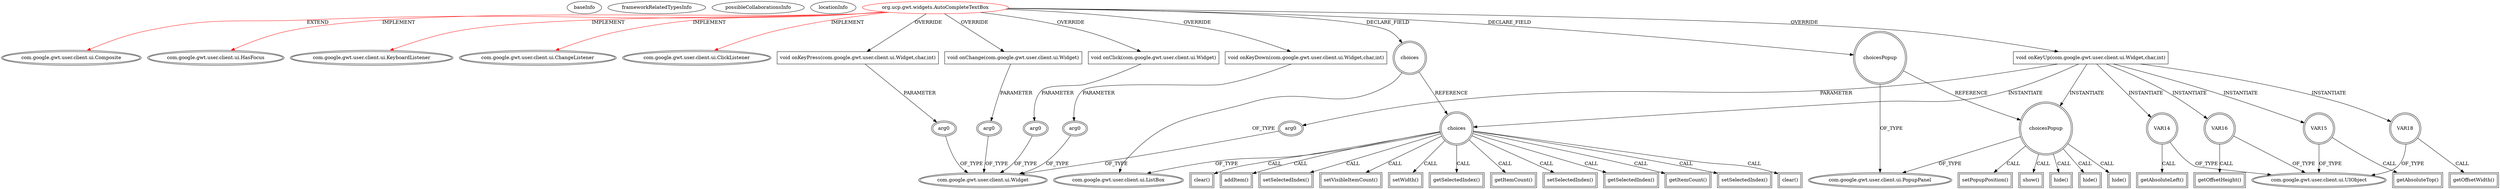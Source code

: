 digraph {
baseInfo[graphId=2968,category="extension_graph",isAnonymous=false,possibleRelation=false]
frameworkRelatedTypesInfo[0="com.google.gwt.user.client.ui.Composite",1="com.google.gwt.user.client.ui.HasFocus",2="com.google.gwt.user.client.ui.KeyboardListener",3="com.google.gwt.user.client.ui.ChangeListener",4="com.google.gwt.user.client.ui.ClickListener"]
possibleCollaborationsInfo[]
locationInfo[projectName="hmiguellima-ugat",filePath="/hmiguellima-ugat/ugat-master/src/org/ucp/gwt/widgets/AutoCompleteTextBox.java",contextSignature="AutoCompleteTextBox",graphId="2968"]
0[label="org.ucp.gwt.widgets.AutoCompleteTextBox",vertexType="ROOT_CLIENT_CLASS_DECLARATION",isFrameworkType=false,color=red]
1[label="com.google.gwt.user.client.ui.Composite",vertexType="FRAMEWORK_CLASS_TYPE",isFrameworkType=true,peripheries=2]
2[label="com.google.gwt.user.client.ui.HasFocus",vertexType="FRAMEWORK_INTERFACE_TYPE",isFrameworkType=true,peripheries=2]
3[label="com.google.gwt.user.client.ui.KeyboardListener",vertexType="FRAMEWORK_INTERFACE_TYPE",isFrameworkType=true,peripheries=2]
4[label="com.google.gwt.user.client.ui.ChangeListener",vertexType="FRAMEWORK_INTERFACE_TYPE",isFrameworkType=true,peripheries=2]
5[label="com.google.gwt.user.client.ui.ClickListener",vertexType="FRAMEWORK_INTERFACE_TYPE",isFrameworkType=true,peripheries=2]
6[label="choices",vertexType="FIELD_DECLARATION",isFrameworkType=true,peripheries=2,shape=circle]
7[label="com.google.gwt.user.client.ui.ListBox",vertexType="FRAMEWORK_CLASS_TYPE",isFrameworkType=true,peripheries=2]
8[label="choicesPopup",vertexType="FIELD_DECLARATION",isFrameworkType=true,peripheries=2,shape=circle]
9[label="com.google.gwt.user.client.ui.PopupPanel",vertexType="FRAMEWORK_CLASS_TYPE",isFrameworkType=true,peripheries=2]
10[label="void onChange(com.google.gwt.user.client.ui.Widget)",vertexType="OVERRIDING_METHOD_DECLARATION",isFrameworkType=false,shape=box]
11[label="arg0",vertexType="PARAMETER_DECLARATION",isFrameworkType=true,peripheries=2]
12[label="com.google.gwt.user.client.ui.Widget",vertexType="FRAMEWORK_CLASS_TYPE",isFrameworkType=true,peripheries=2]
13[label="void onClick(com.google.gwt.user.client.ui.Widget)",vertexType="OVERRIDING_METHOD_DECLARATION",isFrameworkType=false,shape=box]
14[label="arg0",vertexType="PARAMETER_DECLARATION",isFrameworkType=true,peripheries=2]
16[label="void onKeyDown(com.google.gwt.user.client.ui.Widget,char,int)",vertexType="OVERRIDING_METHOD_DECLARATION",isFrameworkType=false,shape=box]
17[label="arg0",vertexType="PARAMETER_DECLARATION",isFrameworkType=true,peripheries=2]
19[label="void onKeyPress(com.google.gwt.user.client.ui.Widget,char,int)",vertexType="OVERRIDING_METHOD_DECLARATION",isFrameworkType=false,shape=box]
20[label="arg0",vertexType="PARAMETER_DECLARATION",isFrameworkType=true,peripheries=2]
22[label="void onKeyUp(com.google.gwt.user.client.ui.Widget,char,int)",vertexType="OVERRIDING_METHOD_DECLARATION",isFrameworkType=false,shape=box]
23[label="arg0",vertexType="PARAMETER_DECLARATION",isFrameworkType=true,peripheries=2]
25[label="choices",vertexType="VARIABLE_EXPRESION",isFrameworkType=true,peripheries=2,shape=circle]
26[label="getSelectedIndex()",vertexType="INSIDE_CALL",isFrameworkType=true,peripheries=2,shape=box]
29[label="getItemCount()",vertexType="INSIDE_CALL",isFrameworkType=true,peripheries=2,shape=box]
31[label="setSelectedIndex()",vertexType="INSIDE_CALL",isFrameworkType=true,peripheries=2,shape=box]
33[label="getSelectedIndex()",vertexType="INSIDE_CALL",isFrameworkType=true,peripheries=2,shape=box]
35[label="getItemCount()",vertexType="INSIDE_CALL",isFrameworkType=true,peripheries=2,shape=box]
37[label="setSelectedIndex()",vertexType="INSIDE_CALL",isFrameworkType=true,peripheries=2,shape=box]
39[label="clear()",vertexType="INSIDE_CALL",isFrameworkType=true,peripheries=2,shape=box]
40[label="choicesPopup",vertexType="VARIABLE_EXPRESION",isFrameworkType=true,peripheries=2,shape=circle]
41[label="hide()",vertexType="INSIDE_CALL",isFrameworkType=true,peripheries=2,shape=box]
44[label="clear()",vertexType="INSIDE_CALL",isFrameworkType=true,peripheries=2,shape=box]
46[label="addItem()",vertexType="INSIDE_CALL",isFrameworkType=true,peripheries=2,shape=box]
48[label="hide()",vertexType="INSIDE_CALL",isFrameworkType=true,peripheries=2,shape=box]
50[label="setSelectedIndex()",vertexType="INSIDE_CALL",isFrameworkType=true,peripheries=2,shape=box]
52[label="setVisibleItemCount()",vertexType="INSIDE_CALL",isFrameworkType=true,peripheries=2,shape=box]
54[label="setPopupPosition()",vertexType="INSIDE_CALL",isFrameworkType=true,peripheries=2,shape=box]
55[label="VAR14",vertexType="VARIABLE_EXPRESION",isFrameworkType=true,peripheries=2,shape=circle]
57[label="com.google.gwt.user.client.ui.UIObject",vertexType="FRAMEWORK_CLASS_TYPE",isFrameworkType=true,peripheries=2]
56[label="getAbsoluteLeft()",vertexType="INSIDE_CALL",isFrameworkType=true,peripheries=2,shape=box]
58[label="VAR15",vertexType="VARIABLE_EXPRESION",isFrameworkType=true,peripheries=2,shape=circle]
59[label="getAbsoluteTop()",vertexType="INSIDE_CALL",isFrameworkType=true,peripheries=2,shape=box]
61[label="VAR16",vertexType="VARIABLE_EXPRESION",isFrameworkType=true,peripheries=2,shape=circle]
62[label="getOffsetHeight()",vertexType="INSIDE_CALL",isFrameworkType=true,peripheries=2,shape=box]
65[label="setWidth()",vertexType="INSIDE_CALL",isFrameworkType=true,peripheries=2,shape=box]
66[label="VAR18",vertexType="VARIABLE_EXPRESION",isFrameworkType=true,peripheries=2,shape=circle]
67[label="getOffsetWidth()",vertexType="INSIDE_CALL",isFrameworkType=true,peripheries=2,shape=box]
70[label="show()",vertexType="INSIDE_CALL",isFrameworkType=true,peripheries=2,shape=box]
72[label="hide()",vertexType="INSIDE_CALL",isFrameworkType=true,peripheries=2,shape=box]
0->1[label="EXTEND",color=red]
0->2[label="IMPLEMENT",color=red]
0->3[label="IMPLEMENT",color=red]
0->4[label="IMPLEMENT",color=red]
0->5[label="IMPLEMENT",color=red]
0->6[label="DECLARE_FIELD"]
6->7[label="OF_TYPE"]
0->8[label="DECLARE_FIELD"]
8->9[label="OF_TYPE"]
0->10[label="OVERRIDE"]
11->12[label="OF_TYPE"]
10->11[label="PARAMETER"]
0->13[label="OVERRIDE"]
14->12[label="OF_TYPE"]
13->14[label="PARAMETER"]
0->16[label="OVERRIDE"]
17->12[label="OF_TYPE"]
16->17[label="PARAMETER"]
0->19[label="OVERRIDE"]
20->12[label="OF_TYPE"]
19->20[label="PARAMETER"]
0->22[label="OVERRIDE"]
23->12[label="OF_TYPE"]
22->23[label="PARAMETER"]
22->25[label="INSTANTIATE"]
6->25[label="REFERENCE"]
25->7[label="OF_TYPE"]
25->26[label="CALL"]
25->29[label="CALL"]
25->31[label="CALL"]
25->33[label="CALL"]
25->35[label="CALL"]
25->37[label="CALL"]
25->39[label="CALL"]
22->40[label="INSTANTIATE"]
8->40[label="REFERENCE"]
40->9[label="OF_TYPE"]
40->41[label="CALL"]
25->44[label="CALL"]
25->46[label="CALL"]
40->48[label="CALL"]
25->50[label="CALL"]
25->52[label="CALL"]
40->54[label="CALL"]
22->55[label="INSTANTIATE"]
55->57[label="OF_TYPE"]
55->56[label="CALL"]
22->58[label="INSTANTIATE"]
58->57[label="OF_TYPE"]
58->59[label="CALL"]
22->61[label="INSTANTIATE"]
61->57[label="OF_TYPE"]
61->62[label="CALL"]
25->65[label="CALL"]
22->66[label="INSTANTIATE"]
66->57[label="OF_TYPE"]
66->67[label="CALL"]
40->70[label="CALL"]
40->72[label="CALL"]
}
